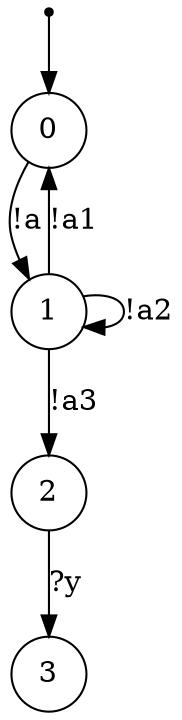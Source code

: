 digraph {
 node [shape=point] ENTRY
 node [shape=circle]
 ENTRY -> 0
0 -> 1 [label="!a"]
1 -> 2 [label="!a3"]
2 -> 3 [label="?y"]
1 -> 1 [label="!a2"]
1 -> 0 [label="!a1"]
}